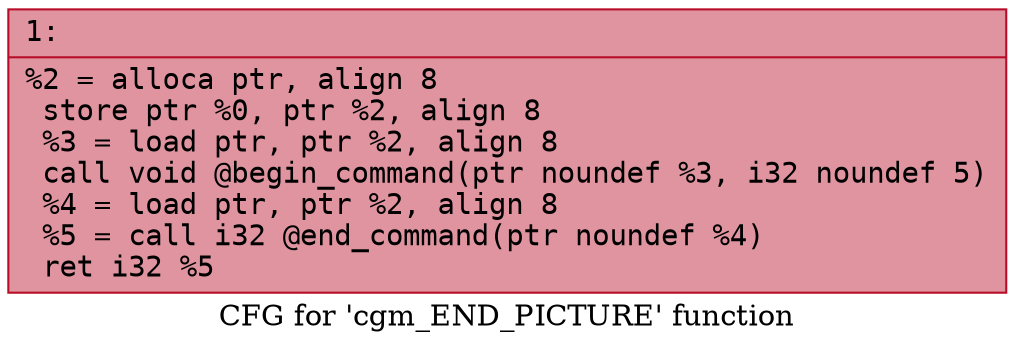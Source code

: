 digraph "CFG for 'cgm_END_PICTURE' function" {
	label="CFG for 'cgm_END_PICTURE' function";

	Node0x6000024c73e0 [shape=record,color="#b70d28ff", style=filled, fillcolor="#b70d2870" fontname="Courier",label="{1:\l|  %2 = alloca ptr, align 8\l  store ptr %0, ptr %2, align 8\l  %3 = load ptr, ptr %2, align 8\l  call void @begin_command(ptr noundef %3, i32 noundef 5)\l  %4 = load ptr, ptr %2, align 8\l  %5 = call i32 @end_command(ptr noundef %4)\l  ret i32 %5\l}"];
}
